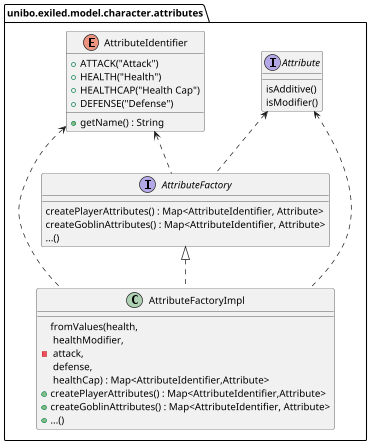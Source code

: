 @startuml
scale 0.7
set separator none
package unibo.exiled.model.character.attributes{
    interface Attribute{
        isAdditive()
        isModifier()
    }
    interface AttributeFactory {
        createPlayerAttributes() : Map<AttributeIdentifier, Attribute>
        createGoblinAttributes() : Map<AttributeIdentifier, Attribute>
        ...()
    }
    class AttributeFactoryImpl implements AttributeFactory{
        - fromValues(health,\n healthModifier,\n attack,\n defense,\n healthCap) : Map<AttributeIdentifier,Attribute>
        + createPlayerAttributes() : Map<AttributeIdentifier,Attribute>
        + createGoblinAttributes() : Map<AttributeIdentifier, Attribute>
        +...()
    }
    enum AttributeIdentifier {
        + {field} ATTACK("Attack")
        + {field} HEALTH("Health")
        + {field} HEALTHCAP("Health Cap")
        + {field} DEFENSE("Defense")
        +getName() : String
    }
}
Attribute <.. AttributeFactory
AttributeIdentifier <.. AttributeFactory
Attribute <.. AttributeFactoryImpl
AttributeIdentifier <.. AttributeFactoryImpl
@enduml